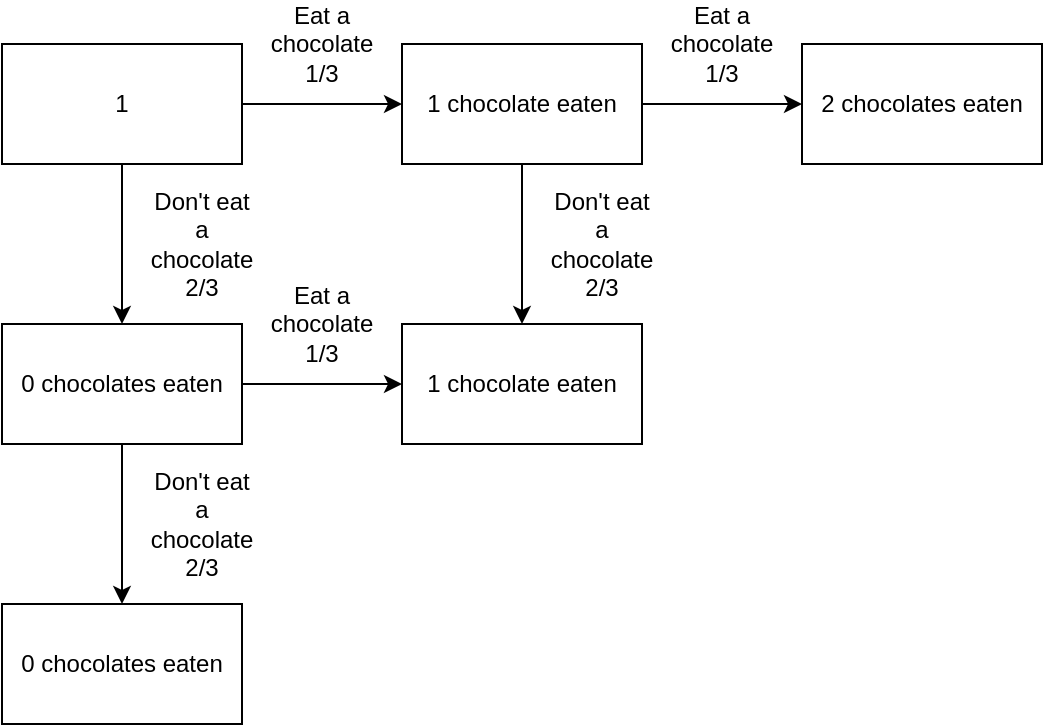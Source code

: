 <mxfile version="13.1.12" type="github"><diagram id="VwMm0XUnEoj2M0eh2boh" name="Page-1"><mxGraphModel dx="1320" dy="2191" grid="1" gridSize="10" guides="1" tooltips="1" connect="1" arrows="1" fold="1" page="1" pageScale="1" pageWidth="827" pageHeight="1169" math="0" shadow="0"><root><mxCell id="0"/><mxCell id="1" parent="0"/><mxCell id="lZMGofD5MqRVl8ti8nae-3" value="" style="edgeStyle=orthogonalEdgeStyle;rounded=0;orthogonalLoop=1;jettySize=auto;html=1;" edge="1" parent="1" source="lZMGofD5MqRVl8ti8nae-1" target="lZMGofD5MqRVl8ti8nae-2"><mxGeometry relative="1" as="geometry"/></mxCell><mxCell id="lZMGofD5MqRVl8ti8nae-5" value="" style="edgeStyle=orthogonalEdgeStyle;rounded=0;orthogonalLoop=1;jettySize=auto;html=1;" edge="1" parent="1" source="lZMGofD5MqRVl8ti8nae-1" target="lZMGofD5MqRVl8ti8nae-4"><mxGeometry relative="1" as="geometry"/></mxCell><mxCell id="lZMGofD5MqRVl8ti8nae-1" value="1" style="rounded=0;whiteSpace=wrap;html=1;" vertex="1" parent="1"><mxGeometry x="80" y="80" width="120" height="60" as="geometry"/></mxCell><mxCell id="lZMGofD5MqRVl8ti8nae-4" value="" style="rounded=0;whiteSpace=wrap;html=1;" vertex="1" parent="1"><mxGeometry x="80" y="220" width="120" height="60" as="geometry"/></mxCell><mxCell id="lZMGofD5MqRVl8ti8nae-2" value="" style="rounded=0;whiteSpace=wrap;html=1;" vertex="1" parent="1"><mxGeometry x="280" y="80" width="120" height="60" as="geometry"/></mxCell><mxCell id="lZMGofD5MqRVl8ti8nae-6" value="&lt;div&gt;Eat a chocolate&lt;/div&gt;&lt;div&gt;1/3&lt;/div&gt;" style="text;html=1;strokeColor=none;fillColor=none;align=center;verticalAlign=middle;whiteSpace=wrap;rounded=0;" vertex="1" parent="1"><mxGeometry x="220" y="70" width="40" height="20" as="geometry"/></mxCell><mxCell id="lZMGofD5MqRVl8ti8nae-7" value="&lt;div&gt;Don't eat a chocolate&lt;/div&gt;&lt;div&gt;2/3&lt;br&gt;&lt;/div&gt;" style="text;html=1;strokeColor=none;fillColor=none;align=center;verticalAlign=middle;whiteSpace=wrap;rounded=0;" vertex="1" parent="1"><mxGeometry x="160" y="170" width="40" height="20" as="geometry"/></mxCell><mxCell id="lZMGofD5MqRVl8ti8nae-8" value="" style="edgeStyle=orthogonalEdgeStyle;rounded=0;orthogonalLoop=1;jettySize=auto;html=1;" edge="1" source="lZMGofD5MqRVl8ti8nae-10" target="lZMGofD5MqRVl8ti8nae-12" parent="1"><mxGeometry relative="1" as="geometry"/></mxCell><mxCell id="lZMGofD5MqRVl8ti8nae-9" value="" style="edgeStyle=orthogonalEdgeStyle;rounded=0;orthogonalLoop=1;jettySize=auto;html=1;" edge="1" source="lZMGofD5MqRVl8ti8nae-10" target="lZMGofD5MqRVl8ti8nae-11" parent="1"><mxGeometry relative="1" as="geometry"/></mxCell><mxCell id="lZMGofD5MqRVl8ti8nae-10" value="0 chocolates eaten" style="rounded=0;whiteSpace=wrap;html=1;" vertex="1" parent="1"><mxGeometry x="80" y="220" width="120" height="60" as="geometry"/></mxCell><mxCell id="lZMGofD5MqRVl8ti8nae-11" value="0 chocolates eaten" style="rounded=0;whiteSpace=wrap;html=1;" vertex="1" parent="1"><mxGeometry x="80" y="360" width="120" height="60" as="geometry"/></mxCell><mxCell id="lZMGofD5MqRVl8ti8nae-12" value="" style="rounded=0;whiteSpace=wrap;html=1;" vertex="1" parent="1"><mxGeometry x="280" y="220" width="120" height="60" as="geometry"/></mxCell><mxCell id="lZMGofD5MqRVl8ti8nae-15" value="" style="edgeStyle=orthogonalEdgeStyle;rounded=0;orthogonalLoop=1;jettySize=auto;html=1;" edge="1" source="lZMGofD5MqRVl8ti8nae-17" target="lZMGofD5MqRVl8ti8nae-19" parent="1"><mxGeometry relative="1" as="geometry"/></mxCell><mxCell id="lZMGofD5MqRVl8ti8nae-16" value="" style="edgeStyle=orthogonalEdgeStyle;rounded=0;orthogonalLoop=1;jettySize=auto;html=1;" edge="1" source="lZMGofD5MqRVl8ti8nae-17" target="lZMGofD5MqRVl8ti8nae-18" parent="1"><mxGeometry relative="1" as="geometry"/></mxCell><mxCell id="lZMGofD5MqRVl8ti8nae-17" value="1 chocolate eaten" style="rounded=0;whiteSpace=wrap;html=1;" vertex="1" parent="1"><mxGeometry x="280" y="80" width="120" height="60" as="geometry"/></mxCell><mxCell id="lZMGofD5MqRVl8ti8nae-18" value="1 chocolate eaten" style="rounded=0;whiteSpace=wrap;html=1;" vertex="1" parent="1"><mxGeometry x="280" y="220" width="120" height="60" as="geometry"/></mxCell><mxCell id="lZMGofD5MqRVl8ti8nae-19" value="2 chocolates eaten" style="rounded=0;whiteSpace=wrap;html=1;" vertex="1" parent="1"><mxGeometry x="480" y="80" width="120" height="60" as="geometry"/></mxCell><mxCell id="lZMGofD5MqRVl8ti8nae-23" value="&lt;div&gt;Eat a chocolate&lt;/div&gt;&lt;div&gt;1/3&lt;/div&gt;" style="text;html=1;strokeColor=none;fillColor=none;align=center;verticalAlign=middle;whiteSpace=wrap;rounded=0;" vertex="1" parent="1"><mxGeometry x="420" y="70" width="40" height="20" as="geometry"/></mxCell><mxCell id="lZMGofD5MqRVl8ti8nae-24" value="&lt;div&gt;Eat a chocolate&lt;/div&gt;&lt;div&gt;1/3&lt;/div&gt;" style="text;html=1;strokeColor=none;fillColor=none;align=center;verticalAlign=middle;whiteSpace=wrap;rounded=0;" vertex="1" parent="1"><mxGeometry x="220" y="210" width="40" height="20" as="geometry"/></mxCell><mxCell id="lZMGofD5MqRVl8ti8nae-26" value="&lt;div&gt;Don't eat a chocolate&lt;/div&gt;&lt;div&gt;2/3&lt;br&gt;&lt;/div&gt;" style="text;html=1;strokeColor=none;fillColor=none;align=center;verticalAlign=middle;whiteSpace=wrap;rounded=0;" vertex="1" parent="1"><mxGeometry x="160" y="310" width="40" height="20" as="geometry"/></mxCell><mxCell id="lZMGofD5MqRVl8ti8nae-27" value="&lt;div&gt;Don't eat a chocolate&lt;/div&gt;&lt;div&gt;2/3&lt;br&gt;&lt;/div&gt;" style="text;html=1;strokeColor=none;fillColor=none;align=center;verticalAlign=middle;whiteSpace=wrap;rounded=0;" vertex="1" parent="1"><mxGeometry x="360" y="170" width="40" height="20" as="geometry"/></mxCell></root></mxGraphModel></diagram></mxfile>